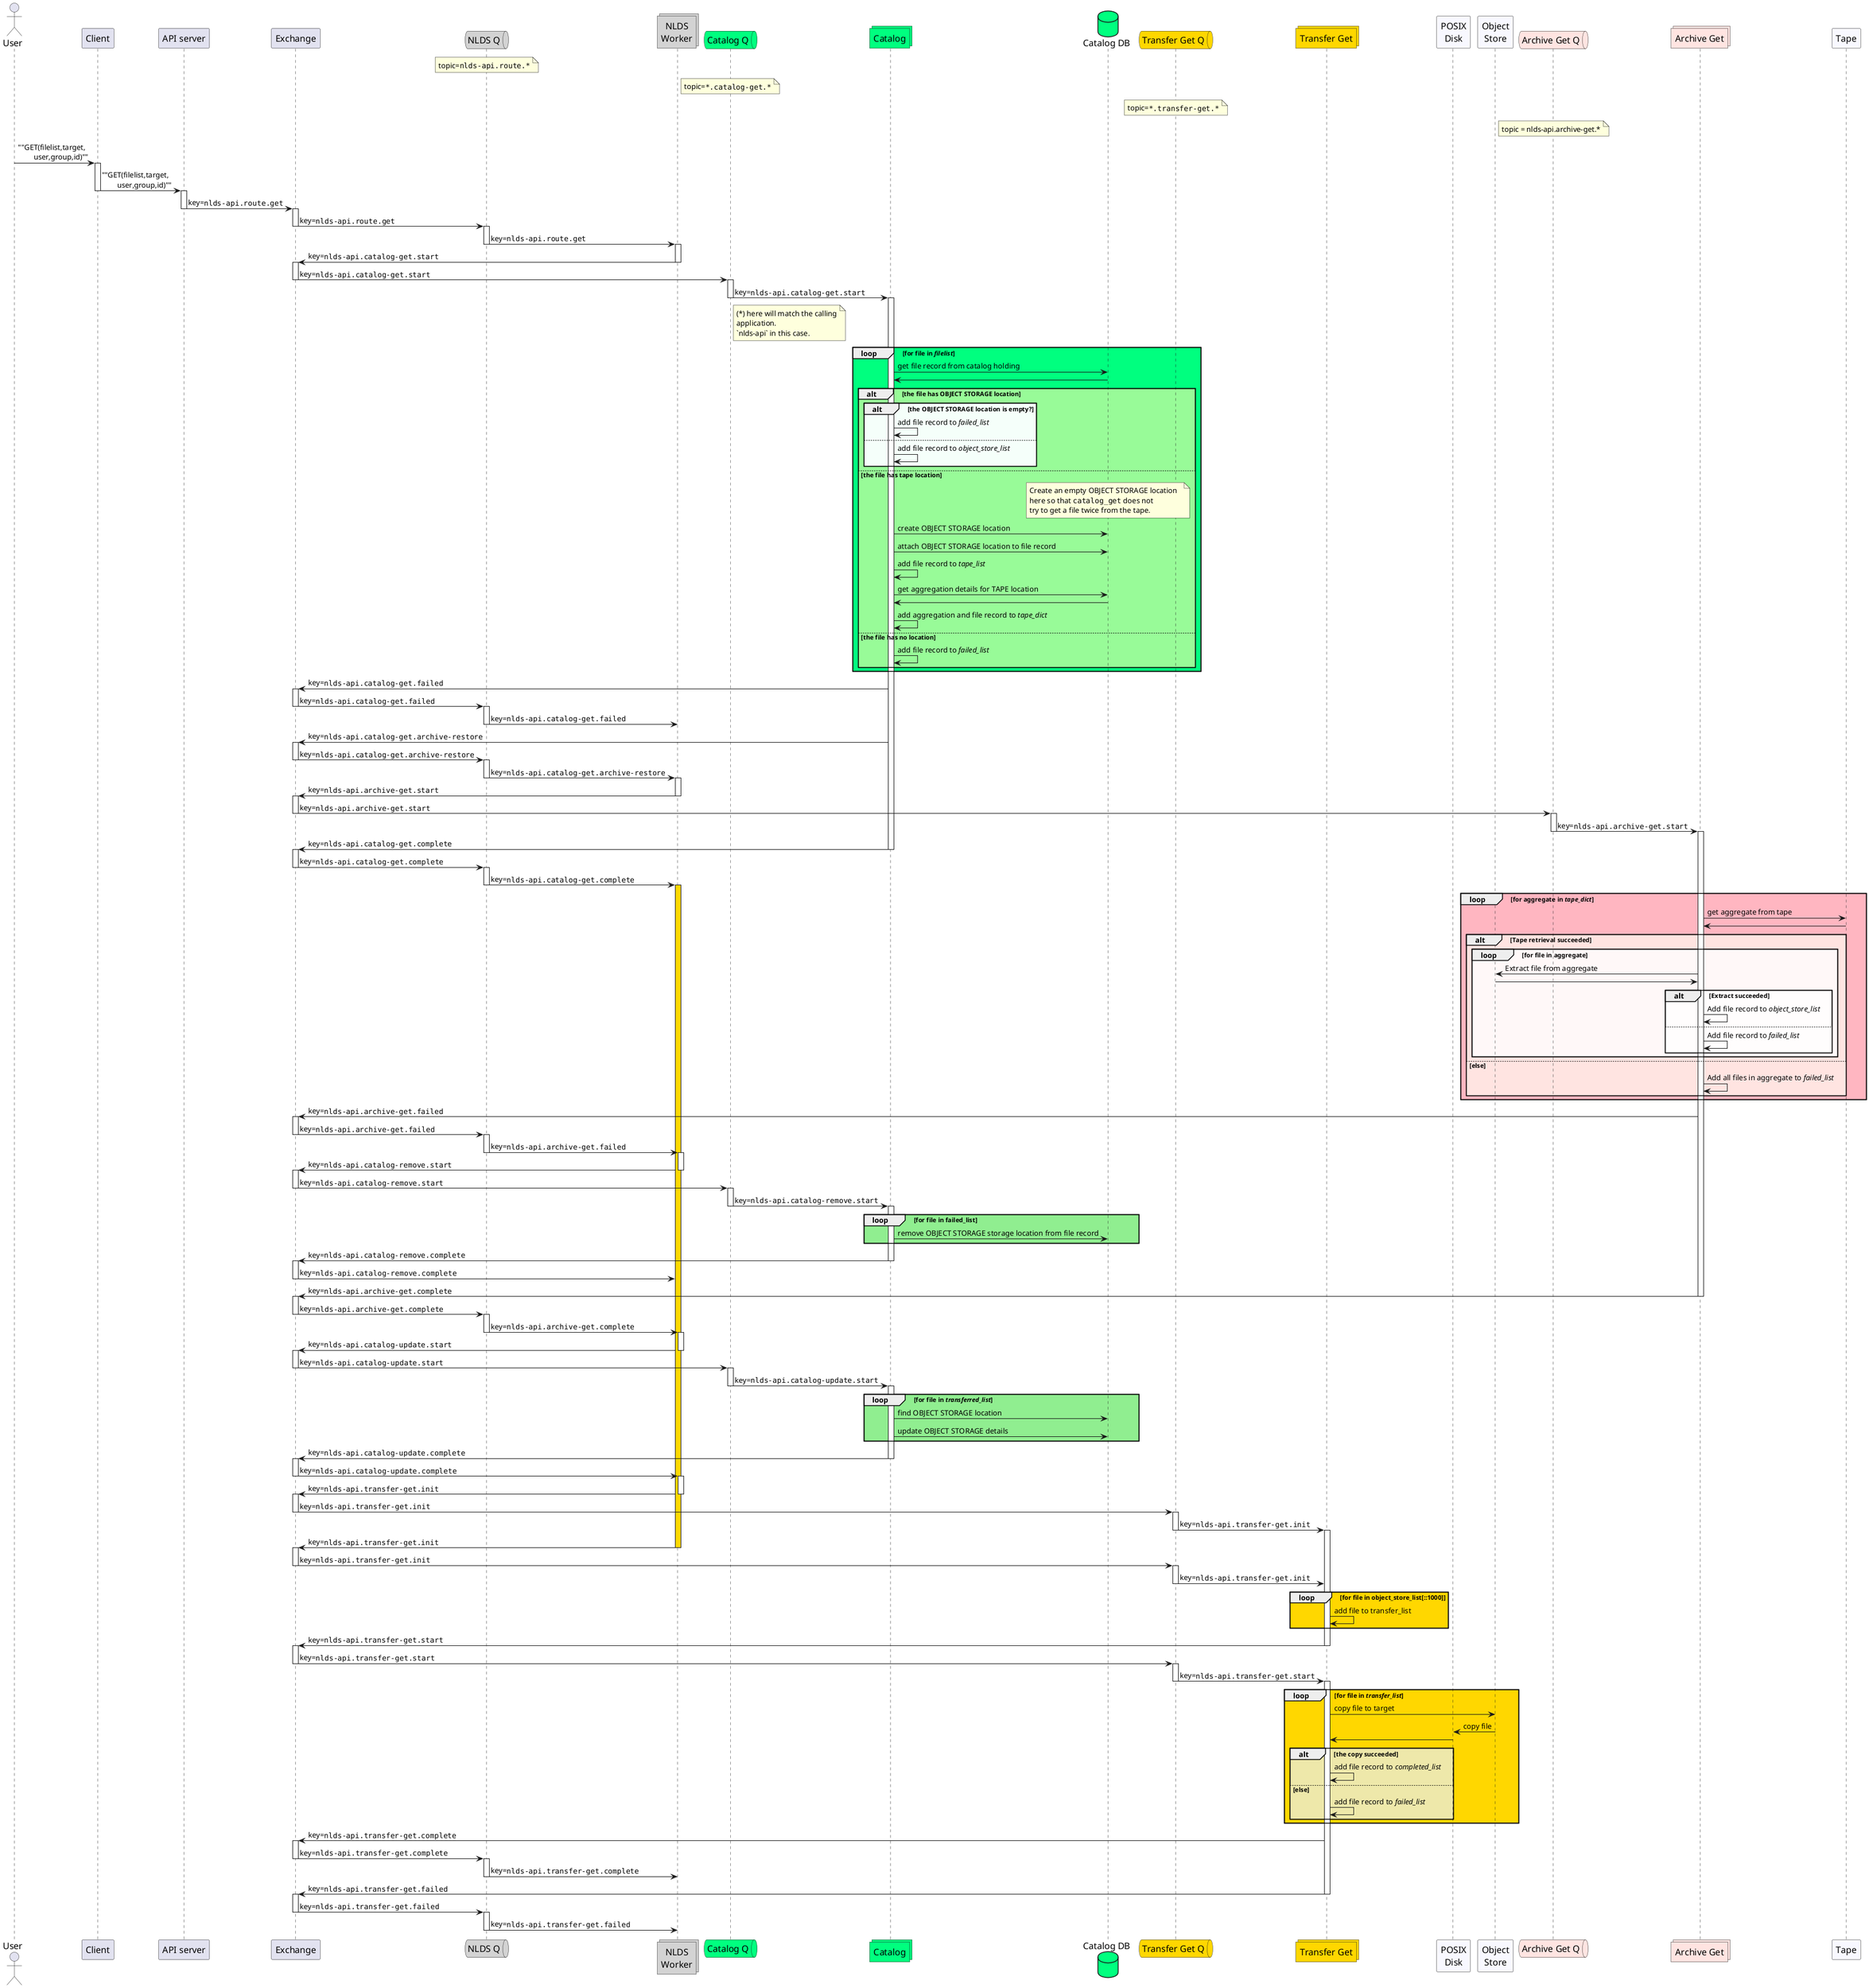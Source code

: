 @startuml message_flow_get_full
skinparam participantFontSize 16
skinparam participantFontName Futura

skinparam queueFontSize 16
skinparam queueFontName Futura

skinparam actorFontSize 16
skinparam actorFontName Futura

skinparam collectionsFontSize 16
skinparam collectionsFontName Futura

skinparam DatabaseFontSize 16
skinparam DatabaseFontName Futura

actor user as "User"
participant client as "Client"
participant server as "API server"
participant wex as "Exchange"

queue qw as "NLDS Q" #lightgrey
note over qw
    topic=""nlds-api.route.*""
end note
collections work as "NLDS\nWorker" #lightgrey

queue qc as "Catalog Q" #springgreen
collections catalog_get as "Catalog" #springgreen
database catalog_db as "Catalog DB" #springgreen
note over qc
    topic=""*.catalog-get.*""
end note

queue qt as "Transfer Get Q" #gold
note over qt
    topic=""*.transfer-get.*""
end note
collections transfer_get as "Transfer Get" #gold

participant disk as "POSIX\nDisk" #GhostWhite
participant obj as "Object\nStore" #GhostWhite

queue qag as "Archive Get Q" #MistyRose
note over qag
    topic = nlds-api.archive-get.*
end note
collections archive_gets as "Archive Get" #MistyRose

participant tape as "Tape" #GhostWhite

user -> client : ""GET(filelist,target,\n\tuser,group,id)""

activate client
client -> server : ""GET(filelist,target,\n\tuser,group,id)""
deactivate client

activate server
server -> wex : key=""nlds-api.route.get""
deactivate server

activate wex
wex -> qw : key=""nlds-api.route.get""
deactivate wex

activate qw
qw -> work : key=""nlds-api.route.get""
deactivate qw

activate work
work -> wex : key=""nlds-api.catalog-get.start""
deactivate work

activate wex
wex -> qc : key=""nlds-api.catalog-get.start""
deactivate wex

activate qc
qc -> catalog_get : key=""nlds-api.catalog-get.start""
deactivate qc
note right of qc
    (*) here will match the calling
    application.
    `nlds-api` in this case.
end note

activate catalog_get
loop #SpringGreen for file in //filelist//
    catalog_get -> catalog_db : get file record from catalog holding
    catalog_db -> catalog_get
    alt #PaleGreen the file has OBJECT STORAGE location
        alt #MintCream the OBJECT STORAGE location is empty?
            catalog_get->catalog_get : add file record to //failed_list//
        else
            catalog_get->catalog_get : add file record to //object_store_list//
        end
    else the file has tape location
        note over catalog_db
            Create an empty OBJECT STORAGE location  
            here so that ""catalog_get"" does not 
            try to get a file twice from the tape.
        endnote
        catalog_get->catalog_db : create OBJECT STORAGE location
        catalog_get -> catalog_db : attach OBJECT STORAGE location to file record
        catalog_get->catalog_get : add file record to //tape_list//
        catalog_get->catalog_db : get aggregation details for TAPE location
        catalog_db->catalog_get
        catalog_get->catalog_get : add aggregation and file record to //tape_dict//
    else the file has no location
        catalog_get->catalog_get : add file record to //failed_list//
    end
end 

' catalog_get failed block
catalog_get -> wex : key=""nlds-api.catalog-get.failed""

activate wex
wex -> qw : key=""nlds-api.catalog-get.failed""
deactivate wex

activate qw
qw -> work : key=""nlds-api.catalog-get.failed""
deactivate qw

' archive-restore block
catalog_get -> wex : key=""nlds-api.catalog-get.archive-restore""

activate wex
wex -> qw : key=""nlds-api.catalog-get.archive-restore""
deactivate wex
activate qw
qw -> work : key=""nlds-api.catalog-get.archive-restore""
deactivate qw
activate work
work -> wex : key=""nlds-api.archive-get.start""
deactivate work
activate wex 
wex -> qag : key=""nlds-api.archive-get.start""
deactivate wex
activate qag
qag -> archive_gets : key=""nlds-api.archive-get.start""
deactivate qag
activate archive_gets

' catalog_get completed block
catalog_get -> wex : key=""nlds-api.catalog-get.complete""
deactivate catalog_get

activate wex
wex -> qw : key=""nlds-api.catalog-get.complete""
deactivate wex

activate qw
qw -> work : key=""nlds-api.catalog-get.complete""
deactivate qw

activate work #Gold 

loop #LightPink for aggregate in //tape_dict//
    archive_gets -> tape : get aggregate from tape
    tape -> archive_gets
    alt #MistyRose Tape retrieval succeeded
        loop #FFF8F8 for file in aggregate
            archive_gets->obj : Extract file from aggregate
            obj->archive_gets
            alt #FFFDFD Extract succeeded
                archive_gets->archive_gets : Add file record to //object_store_list//
            else
                archive_gets->archive_gets : Add file record to //failed_list//
            end
        end
    else else
        archive_gets->archive_gets : Add all files in aggregate to //failed_list//
    end
end

' archive_get failed block
archive_gets -> wex : key=""nlds-api.archive-get.failed""

activate wex
wex -> qw : key=""nlds-api.archive-get.failed""
deactivate wex

activate qw
qw -> work : key=""nlds-api.archive-get.failed""
deactivate qw

activate work
work -> wex : key=""nlds-api.catalog-remove.start""
deactivate work

activate wex
wex -> qc : key=""nlds-api.catalog-remove.start""
deactivate wex

activate qc
qc -> catalog_get : key=""nlds-api.catalog-remove.start""
deactivate qc

activate catalog_get
loop #LightGreen for file in failed_list
catalog_get -> catalog_db : remove OBJECT STORAGE storage location from file record
end
catalog_get -> wex : key=""nlds-api.catalog-remove.complete""
deactivate catalog_get

activate wex
wex -> work : key=""nlds-api.catalog-remove.complete""
deactivate wex
' end archive_get failed block

' archive_get completed block
archive_gets -> wex : key=""nlds-api.archive-get.complete""
deactivate archive_gets

activate wex
wex -> qw : key=""nlds-api.archive-get.complete""
deactivate wex

activate qw
qw -> work : key=""nlds-api.archive-get.complete""
deactivate qw

activate work
work -> wex : key=""nlds-api.catalog-update.start""
deactivate work

activate wex
wex -> qc : key=""nlds-api.catalog-update.start""
deactivate wex

activate qc
qc -> catalog_get : key=""nlds-api.catalog-update.start""
deactivate qc

activate catalog_get
loop #LightGreen for file in //transferred_list//
    catalog_get -> catalog_db : find OBJECT STORAGE location
    catalog_get -> catalog_db : update OBJECT STORAGE details
end
catalog_get -> wex : key=""nlds-api.catalog-update.complete""
deactivate catalog_get

activate wex
wex -> work : key=""nlds-api.catalog-update.complete""
deactivate wex

activate work
work -> wex : key=""nlds-api.transfer-get.init""
deactivate work

activate wex
wex -> qt : key=""nlds-api.transfer-get.init""
deactivate wex

activate qt
qt -> transfer_get : key=""nlds-api.transfer-get.init""
deactivate qt

activate transfer_get

' end archive_get complete block

' activate archive_gets ' this is for the actual, actual tape
' alt #LightPink //filelist// needs to be prepared
'     loop #MistyRose Pre-get verification - for file in //filelist//
'         archive_gets->archive_gets: Verify filelist contents
'         archive_gets->tape: Ping tape server and check base_dir
'         archive_gets->obj: Verify object integrity
'         archive_gets->archive_gets: Add to //preparelist//, add to //original_filelist_map//
'     end
'     archive_gets->tape: Prepare //preparelist//
'     archive_gets->archive_gets: Mark as prepared
' else //filelist// has been prepared
'     archive_gets->tape: Get prepare status
'     alt #MistyRose Prepare has finished
'         archive_gets->archive_gets: Continue to get
'     else Prepare still in progress
'         archive_gets->qag: Requeue filelist
'     end
' end

work -> wex : key=""nlds-api.transfer-get.init""
deactivate work

activate wex
wex -> qt : key=""nlds-api.transfer-get.init""
deactivate wex

activate qt
qt -> transfer_get : key=""nlds-api.transfer-get.init""
deactivate qt


loop #Gold for file in object_store_list[::1000]
transfer_get -> transfer_get : add file to transfer_list
end
transfer_get -> wex : key=""nlds-api.transfer-get.start""
deactivate transfer_get

activate wex
wex -> qt : key=""nlds-api.transfer-get.start""
deactivate wex

activate qt
qt -> transfer_get : key=""nlds-api.transfer-get.start""
deactivate qt


activate transfer_get

loop #Gold for file in //transfer_list//
    transfer_get -> obj : copy file to target
    obj -> disk : copy file
    disk -> transfer_get
    alt #PaleGoldenRod the copy succeeded
        transfer_get -> transfer_get : add file record to //completed_list//
    else else
        transfer_get -> transfer_get : add file record to //failed_list//
    end
end
transfer_get -> wex : key=""nlds-api.transfer-get.complete""
activate wex
wex -> qw : key=""nlds-api.transfer-get.complete""
deactivate wex
activate qw
qw -> work : key=""nlds-api.transfer-get.complete""
deactivate qw

transfer_get -> wex : key=""nlds-api.transfer-get.failed""
deactivate transfer_get

activate wex
wex -> qw : key=""nlds-api.transfer-get.failed""
deactivate wex
activate qw
qw -> work : key=""nlds-api.transfer-get.failed""
deactivate qw

deactivate transfer_get

' activate work
' work -> wex : key=""nlds-api.catalog-update.start""
' deactivate work

' activate wex
' wex -> qc : key=""nlds-api.catalog-update.start""
' deactivate wex

' activate qc
' qc -> catalog_get : key=""nlds-api.catalog-update.start""
' deactivate qc



@enduml